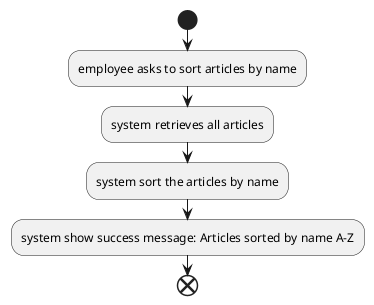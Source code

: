 @startuml

start

:employee asks to sort articles by name;
:system retrieves all articles;
:system sort the articles by name;
:system show success message: Articles sorted by name A-Z;
end;

@enduml